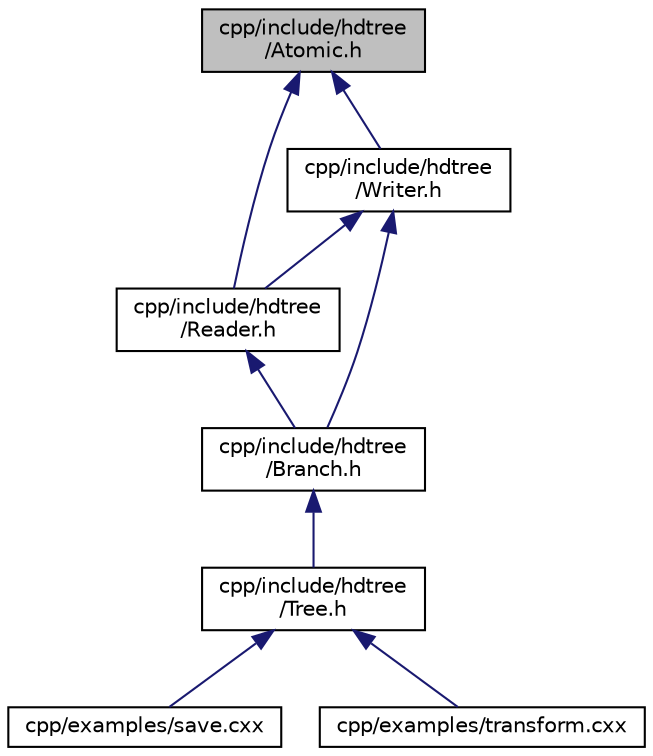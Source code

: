 digraph "cpp/include/hdtree/Atomic.h"
{
 // LATEX_PDF_SIZE
  bgcolor="transparent";
  edge [fontname="Helvetica",fontsize="10",labelfontname="Helvetica",labelfontsize="10"];
  node [fontname="Helvetica",fontsize="10",shape=record];
  Node1 [label="cpp/include/hdtree\l/Atomic.h",height=0.2,width=0.4,color="black", fillcolor="grey75", style="filled", fontcolor="black",tooltip=" "];
  Node1 -> Node2 [dir="back",color="midnightblue",fontsize="10",style="solid",fontname="Helvetica"];
  Node2 [label="cpp/include/hdtree\l/Reader.h",height=0.2,width=0.4,color="black",URL="$Reader_8h_source.html",tooltip=" "];
  Node2 -> Node3 [dir="back",color="midnightblue",fontsize="10",style="solid",fontname="Helvetica"];
  Node3 [label="cpp/include/hdtree\l/Branch.h",height=0.2,width=0.4,color="black",URL="$Branch_8h.html",tooltip="Common include for users interacting with Branches."];
  Node3 -> Node4 [dir="back",color="midnightblue",fontsize="10",style="solid",fontname="Helvetica"];
  Node4 [label="cpp/include/hdtree\l/Tree.h",height=0.2,width=0.4,color="black",URL="$Tree_8h_source.html",tooltip=" "];
  Node4 -> Node5 [dir="back",color="midnightblue",fontsize="10",style="solid",fontname="Helvetica"];
  Node5 [label="cpp/examples/save.cxx",height=0.2,width=0.4,color="black",URL="$save_8cxx.html",tooltip="Example of saving a new HDTree into a file."];
  Node4 -> Node6 [dir="back",color="midnightblue",fontsize="10",style="solid",fontname="Helvetica"];
  Node6 [label="cpp/examples/transform.cxx",height=0.2,width=0.4,color="black",URL="$transform_8cxx.html",tooltip="Example of transforming an HDTree by adding more branches."];
  Node1 -> Node7 [dir="back",color="midnightblue",fontsize="10",style="solid",fontname="Helvetica"];
  Node7 [label="cpp/include/hdtree\l/Writer.h",height=0.2,width=0.4,color="black",URL="$Writer_8h_source.html",tooltip=" "];
  Node7 -> Node3 [dir="back",color="midnightblue",fontsize="10",style="solid",fontname="Helvetica"];
  Node7 -> Node2 [dir="back",color="midnightblue",fontsize="10",style="solid",fontname="Helvetica"];
}
